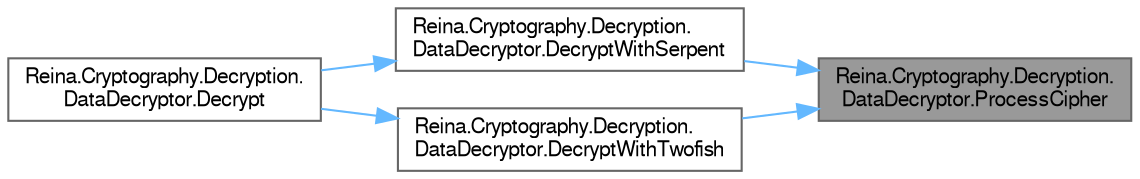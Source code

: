 digraph "Reina.Cryptography.Decryption.DataDecryptor.ProcessCipher"
{
 // LATEX_PDF_SIZE
  bgcolor="transparent";
  edge [fontname=FreeSans,fontsize=10,labelfontname=FreeSans,labelfontsize=10];
  node [fontname=FreeSans,fontsize=10,shape=box,height=0.2,width=0.4];
  rankdir="RL";
  Node1 [id="Node000001",label="Reina.Cryptography.Decryption.\lDataDecryptor.ProcessCipher",height=0.2,width=0.4,color="gray40", fillcolor="grey60", style="filled", fontcolor="black",tooltip="Processes the cipher operation (decryption) on the given input data."];
  Node1 -> Node2 [id="edge1_Node000001_Node000002",dir="back",color="steelblue1",style="solid",tooltip=" "];
  Node2 [id="Node000002",label="Reina.Cryptography.Decryption.\lDataDecryptor.DecryptWithSerpent",height=0.2,width=0.4,color="grey40", fillcolor="white", style="filled",URL="$class_reina_1_1_cryptography_1_1_decryption_1_1_data_decryptor.html#a5effd80f8db047172c8e79b3e3a40799",tooltip="Decrypts the data using the Serpent algorithm in CBC mode with PKCS7 padding."];
  Node2 -> Node3 [id="edge2_Node000002_Node000003",dir="back",color="steelblue1",style="solid",tooltip=" "];
  Node3 [id="Node000003",label="Reina.Cryptography.Decryption.\lDataDecryptor.Decrypt",height=0.2,width=0.4,color="grey40", fillcolor="white", style="filled",URL="$class_reina_1_1_cryptography_1_1_decryption_1_1_data_decryptor.html#ad049c52c593c31391b6f06adb2aec233",tooltip="Decrypts the specified encrypted data using a layered approach with AES, Serpent, and Twofish algorit..."];
  Node1 -> Node4 [id="edge3_Node000001_Node000004",dir="back",color="steelblue1",style="solid",tooltip=" "];
  Node4 [id="Node000004",label="Reina.Cryptography.Decryption.\lDataDecryptor.DecryptWithTwofish",height=0.2,width=0.4,color="grey40", fillcolor="white", style="filled",URL="$class_reina_1_1_cryptography_1_1_decryption_1_1_data_decryptor.html#ae13862a1853bee07cdffa36ede84c7a4",tooltip="Decrypts the data using the Twofish algorithm in CBC mode with PKCS7 padding."];
  Node4 -> Node3 [id="edge4_Node000004_Node000003",dir="back",color="steelblue1",style="solid",tooltip=" "];
}
